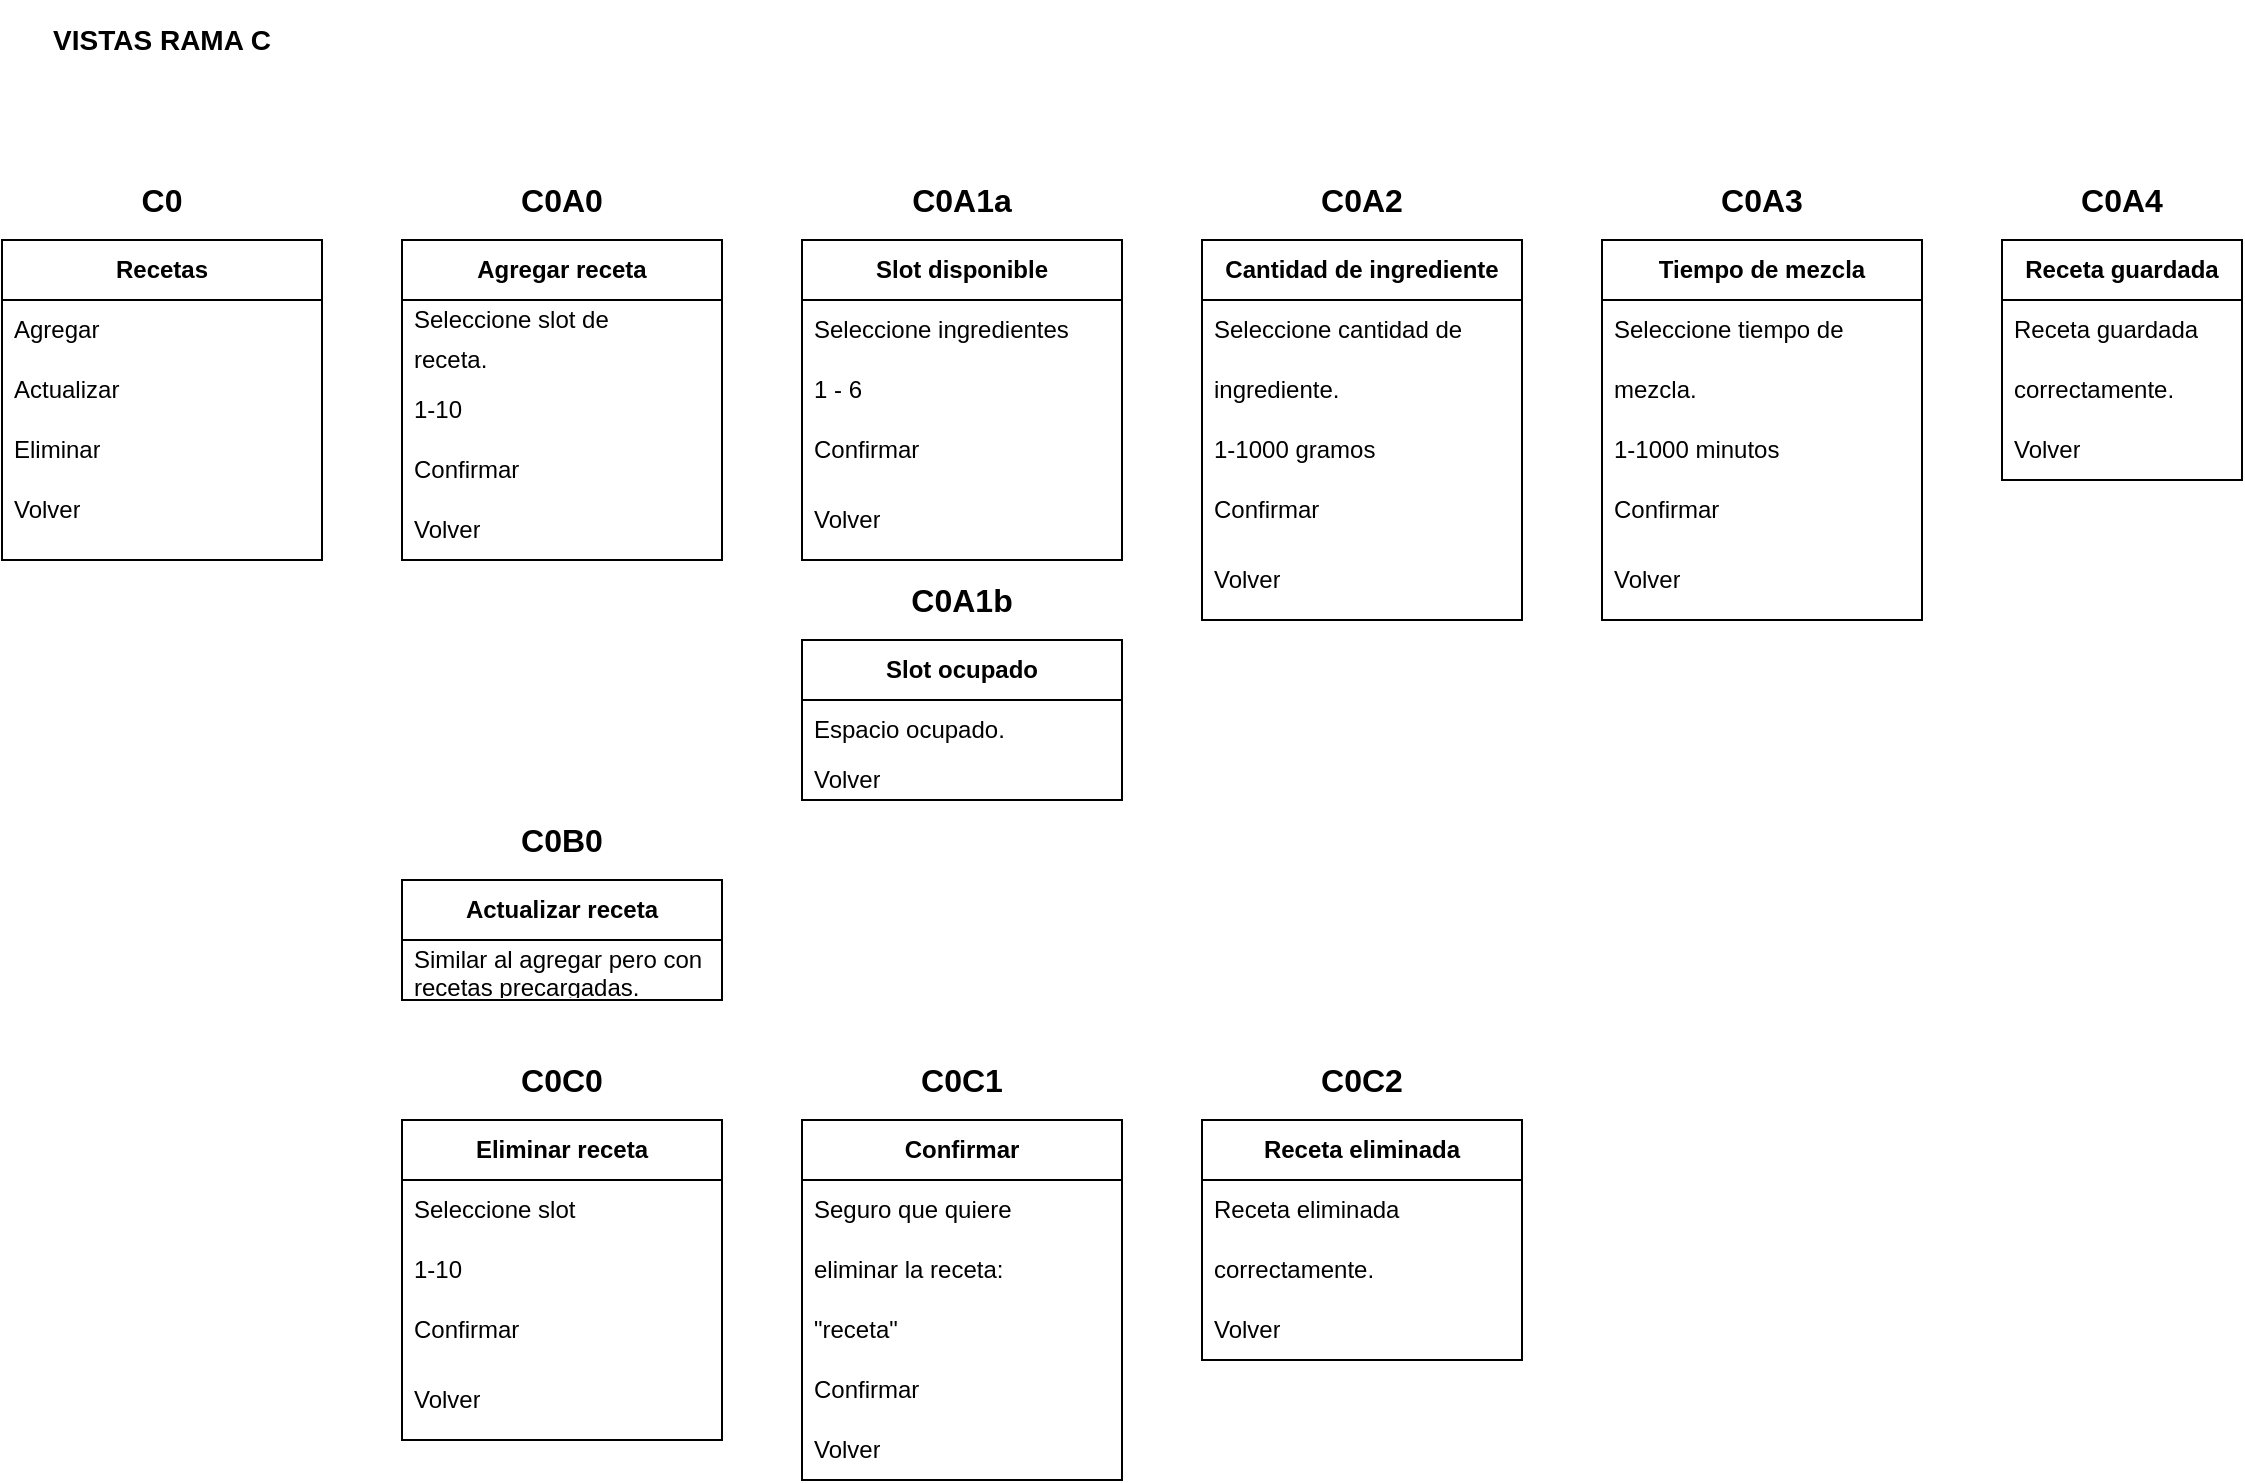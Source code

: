 <mxfile version="21.2.1" type="device">
  <diagram name="Página-1" id="XUgmTVgKuHzDZz0q4thV">
    <mxGraphModel dx="1050" dy="629" grid="1" gridSize="10" guides="1" tooltips="1" connect="1" arrows="1" fold="1" page="1" pageScale="1" pageWidth="1169" pageHeight="1654" math="0" shadow="0">
      <root>
        <mxCell id="0" />
        <mxCell id="1" parent="0" />
        <mxCell id="JUYZndyc_UQ2DJuLQdWG-1" value="&lt;b&gt;Recetas&lt;/b&gt;" style="swimlane;fontStyle=0;childLayout=stackLayout;horizontal=1;startSize=30;horizontalStack=0;resizeParent=1;resizeParentMax=0;resizeLast=0;collapsible=1;marginBottom=0;whiteSpace=wrap;html=1;" vertex="1" parent="1">
          <mxGeometry x="40" y="160" width="160" height="160" as="geometry" />
        </mxCell>
        <mxCell id="JUYZndyc_UQ2DJuLQdWG-2" value="Agregar" style="text;strokeColor=none;fillColor=none;align=left;verticalAlign=middle;spacingLeft=4;spacingRight=4;overflow=hidden;points=[[0,0.5],[1,0.5]];portConstraint=eastwest;rotatable=0;whiteSpace=wrap;html=1;" vertex="1" parent="JUYZndyc_UQ2DJuLQdWG-1">
          <mxGeometry y="30" width="160" height="30" as="geometry" />
        </mxCell>
        <mxCell id="JUYZndyc_UQ2DJuLQdWG-3" value="Actualizar" style="text;strokeColor=none;fillColor=none;align=left;verticalAlign=middle;spacingLeft=4;spacingRight=4;overflow=hidden;points=[[0,0.5],[1,0.5]];portConstraint=eastwest;rotatable=0;whiteSpace=wrap;html=1;" vertex="1" parent="JUYZndyc_UQ2DJuLQdWG-1">
          <mxGeometry y="60" width="160" height="30" as="geometry" />
        </mxCell>
        <mxCell id="JUYZndyc_UQ2DJuLQdWG-4" value="Eliminar" style="text;strokeColor=none;fillColor=none;align=left;verticalAlign=middle;spacingLeft=4;spacingRight=4;overflow=hidden;points=[[0,0.5],[1,0.5]];portConstraint=eastwest;rotatable=0;whiteSpace=wrap;html=1;" vertex="1" parent="JUYZndyc_UQ2DJuLQdWG-1">
          <mxGeometry y="90" width="160" height="30" as="geometry" />
        </mxCell>
        <mxCell id="JUYZndyc_UQ2DJuLQdWG-6" value="Volver" style="text;strokeColor=none;fillColor=none;align=left;verticalAlign=middle;spacingLeft=4;spacingRight=4;overflow=hidden;points=[[0,0.5],[1,0.5]];portConstraint=eastwest;rotatable=0;whiteSpace=wrap;html=1;" vertex="1" parent="JUYZndyc_UQ2DJuLQdWG-1">
          <mxGeometry y="120" width="160" height="30" as="geometry" />
        </mxCell>
        <mxCell id="JUYZndyc_UQ2DJuLQdWG-15" style="text;strokeColor=none;fillColor=none;align=left;verticalAlign=middle;spacingLeft=4;spacingRight=4;overflow=hidden;points=[[0,0.5],[1,0.5]];portConstraint=eastwest;rotatable=0;whiteSpace=wrap;html=1;" vertex="1" parent="JUYZndyc_UQ2DJuLQdWG-1">
          <mxGeometry y="150" width="160" height="10" as="geometry" />
        </mxCell>
        <mxCell id="JUYZndyc_UQ2DJuLQdWG-5" value="&lt;b&gt;&lt;font style=&quot;font-size: 14px;&quot;&gt;VISTAS RAMA C&lt;/font&gt;&lt;/b&gt;" style="text;html=1;strokeColor=none;fillColor=none;align=center;verticalAlign=middle;whiteSpace=wrap;rounded=0;" vertex="1" parent="1">
          <mxGeometry x="40" y="40" width="160" height="40" as="geometry" />
        </mxCell>
        <mxCell id="JUYZndyc_UQ2DJuLQdWG-8" value="&lt;b&gt;Agregar receta&lt;/b&gt;" style="swimlane;fontStyle=0;childLayout=stackLayout;horizontal=1;startSize=30;horizontalStack=0;resizeParent=1;resizeParentMax=0;resizeLast=0;collapsible=1;marginBottom=0;whiteSpace=wrap;html=1;" vertex="1" parent="1">
          <mxGeometry x="240" y="160" width="160" height="160" as="geometry" />
        </mxCell>
        <mxCell id="JUYZndyc_UQ2DJuLQdWG-12" value="Seleccione slot de" style="text;strokeColor=none;fillColor=none;align=left;verticalAlign=middle;spacingLeft=4;spacingRight=4;overflow=hidden;points=[[0,0.5],[1,0.5]];portConstraint=eastwest;rotatable=0;whiteSpace=wrap;html=1;" vertex="1" parent="JUYZndyc_UQ2DJuLQdWG-8">
          <mxGeometry y="30" width="160" height="20" as="geometry" />
        </mxCell>
        <mxCell id="JUYZndyc_UQ2DJuLQdWG-46" value="receta." style="text;strokeColor=none;fillColor=none;align=left;verticalAlign=middle;spacingLeft=4;spacingRight=4;overflow=hidden;points=[[0,0.5],[1,0.5]];portConstraint=eastwest;rotatable=0;whiteSpace=wrap;html=1;" vertex="1" parent="JUYZndyc_UQ2DJuLQdWG-8">
          <mxGeometry y="50" width="160" height="20" as="geometry" />
        </mxCell>
        <mxCell id="JUYZndyc_UQ2DJuLQdWG-47" value="1-10" style="text;strokeColor=none;fillColor=none;align=left;verticalAlign=middle;spacingLeft=4;spacingRight=4;overflow=hidden;points=[[0,0.5],[1,0.5]];portConstraint=eastwest;rotatable=0;whiteSpace=wrap;html=1;" vertex="1" parent="JUYZndyc_UQ2DJuLQdWG-8">
          <mxGeometry y="70" width="160" height="30" as="geometry" />
        </mxCell>
        <mxCell id="JUYZndyc_UQ2DJuLQdWG-48" value="Confirmar" style="text;strokeColor=none;fillColor=none;align=left;verticalAlign=middle;spacingLeft=4;spacingRight=4;overflow=hidden;points=[[0,0.5],[1,0.5]];portConstraint=eastwest;rotatable=0;whiteSpace=wrap;html=1;" vertex="1" parent="JUYZndyc_UQ2DJuLQdWG-8">
          <mxGeometry y="100" width="160" height="30" as="geometry" />
        </mxCell>
        <mxCell id="JUYZndyc_UQ2DJuLQdWG-43" value="Volver" style="text;strokeColor=none;fillColor=none;align=left;verticalAlign=middle;spacingLeft=4;spacingRight=4;overflow=hidden;points=[[0,0.5],[1,0.5]];portConstraint=eastwest;rotatable=0;whiteSpace=wrap;html=1;" vertex="1" parent="JUYZndyc_UQ2DJuLQdWG-8">
          <mxGeometry y="130" width="160" height="30" as="geometry" />
        </mxCell>
        <mxCell id="JUYZndyc_UQ2DJuLQdWG-13" value="&lt;b&gt;Slot ocupado&lt;/b&gt;" style="swimlane;fontStyle=0;childLayout=stackLayout;horizontal=1;startSize=30;horizontalStack=0;resizeParent=1;resizeParentMax=0;resizeLast=0;collapsible=1;marginBottom=0;whiteSpace=wrap;html=1;" vertex="1" parent="1">
          <mxGeometry x="440" y="360" width="160" height="80" as="geometry" />
        </mxCell>
        <mxCell id="JUYZndyc_UQ2DJuLQdWG-38" value="Espacio ocupado." style="text;strokeColor=none;fillColor=none;align=left;verticalAlign=middle;spacingLeft=4;spacingRight=4;overflow=hidden;points=[[0,0.5],[1,0.5]];portConstraint=eastwest;rotatable=0;whiteSpace=wrap;html=1;" vertex="1" parent="JUYZndyc_UQ2DJuLQdWG-13">
          <mxGeometry y="30" width="160" height="30" as="geometry" />
        </mxCell>
        <mxCell id="JUYZndyc_UQ2DJuLQdWG-14" value="Volver" style="text;strokeColor=none;fillColor=none;align=left;verticalAlign=middle;spacingLeft=4;spacingRight=4;overflow=hidden;points=[[0,0.5],[1,0.5]];portConstraint=eastwest;rotatable=0;whiteSpace=wrap;html=1;" vertex="1" parent="JUYZndyc_UQ2DJuLQdWG-13">
          <mxGeometry y="60" width="160" height="20" as="geometry" />
        </mxCell>
        <mxCell id="JUYZndyc_UQ2DJuLQdWG-23" value="&lt;span style=&quot;font-size: 16px;&quot;&gt;&lt;b&gt;C0&lt;/b&gt;&lt;/span&gt;" style="text;html=1;strokeColor=none;fillColor=none;align=center;verticalAlign=middle;whiteSpace=wrap;rounded=0;" vertex="1" parent="1">
          <mxGeometry x="80" y="120" width="80" height="40" as="geometry" />
        </mxCell>
        <mxCell id="JUYZndyc_UQ2DJuLQdWG-24" value="&lt;font style=&quot;font-size: 16px;&quot;&gt;&lt;b&gt;C0A0&lt;/b&gt;&lt;/font&gt;" style="text;html=1;strokeColor=none;fillColor=none;align=center;verticalAlign=middle;whiteSpace=wrap;rounded=0;" vertex="1" parent="1">
          <mxGeometry x="280" y="120" width="80" height="40" as="geometry" />
        </mxCell>
        <mxCell id="JUYZndyc_UQ2DJuLQdWG-25" value="&lt;font style=&quot;font-size: 16px;&quot;&gt;&lt;b&gt;C0A1b&lt;/b&gt;&lt;/font&gt;" style="text;html=1;strokeColor=none;fillColor=none;align=center;verticalAlign=middle;whiteSpace=wrap;rounded=0;" vertex="1" parent="1">
          <mxGeometry x="480" y="320" width="80" height="40" as="geometry" />
        </mxCell>
        <mxCell id="JUYZndyc_UQ2DJuLQdWG-51" value="&lt;b&gt;Slot disponible&lt;/b&gt;" style="swimlane;fontStyle=0;childLayout=stackLayout;horizontal=1;startSize=30;horizontalStack=0;resizeParent=1;resizeParentMax=0;resizeLast=0;collapsible=1;marginBottom=0;whiteSpace=wrap;html=1;" vertex="1" parent="1">
          <mxGeometry x="440" y="160" width="160" height="160" as="geometry" />
        </mxCell>
        <mxCell id="JUYZndyc_UQ2DJuLQdWG-52" value="Seleccione ingredientes" style="text;strokeColor=none;fillColor=none;align=left;verticalAlign=middle;spacingLeft=4;spacingRight=4;overflow=hidden;points=[[0,0.5],[1,0.5]];portConstraint=eastwest;rotatable=0;whiteSpace=wrap;html=1;" vertex="1" parent="JUYZndyc_UQ2DJuLQdWG-51">
          <mxGeometry y="30" width="160" height="30" as="geometry" />
        </mxCell>
        <mxCell id="JUYZndyc_UQ2DJuLQdWG-55" value="1 - 6" style="text;strokeColor=none;fillColor=none;align=left;verticalAlign=middle;spacingLeft=4;spacingRight=4;overflow=hidden;points=[[0,0.5],[1,0.5]];portConstraint=eastwest;rotatable=0;whiteSpace=wrap;html=1;" vertex="1" parent="JUYZndyc_UQ2DJuLQdWG-51">
          <mxGeometry y="60" width="160" height="30" as="geometry" />
        </mxCell>
        <mxCell id="JUYZndyc_UQ2DJuLQdWG-56" value="Confirmar" style="text;strokeColor=none;fillColor=none;align=left;verticalAlign=middle;spacingLeft=4;spacingRight=4;overflow=hidden;points=[[0,0.5],[1,0.5]];portConstraint=eastwest;rotatable=0;whiteSpace=wrap;html=1;" vertex="1" parent="JUYZndyc_UQ2DJuLQdWG-51">
          <mxGeometry y="90" width="160" height="30" as="geometry" />
        </mxCell>
        <mxCell id="JUYZndyc_UQ2DJuLQdWG-53" value="Volver" style="text;strokeColor=none;fillColor=none;align=left;verticalAlign=middle;spacingLeft=4;spacingRight=4;overflow=hidden;points=[[0,0.5],[1,0.5]];portConstraint=eastwest;rotatable=0;whiteSpace=wrap;html=1;" vertex="1" parent="JUYZndyc_UQ2DJuLQdWG-51">
          <mxGeometry y="120" width="160" height="40" as="geometry" />
        </mxCell>
        <mxCell id="JUYZndyc_UQ2DJuLQdWG-54" value="&lt;font style=&quot;font-size: 16px;&quot;&gt;&lt;b&gt;C0A1a&lt;/b&gt;&lt;/font&gt;" style="text;html=1;strokeColor=none;fillColor=none;align=center;verticalAlign=middle;whiteSpace=wrap;rounded=0;" vertex="1" parent="1">
          <mxGeometry x="480" y="120" width="80" height="40" as="geometry" />
        </mxCell>
        <mxCell id="JUYZndyc_UQ2DJuLQdWG-57" value="&lt;b&gt;Cantidad de ingrediente&lt;/b&gt;" style="swimlane;fontStyle=0;childLayout=stackLayout;horizontal=1;startSize=30;horizontalStack=0;resizeParent=1;resizeParentMax=0;resizeLast=0;collapsible=1;marginBottom=0;whiteSpace=wrap;html=1;" vertex="1" parent="1">
          <mxGeometry x="640" y="160" width="160" height="190" as="geometry" />
        </mxCell>
        <mxCell id="JUYZndyc_UQ2DJuLQdWG-58" value="Seleccione cantidad de" style="text;strokeColor=none;fillColor=none;align=left;verticalAlign=middle;spacingLeft=4;spacingRight=4;overflow=hidden;points=[[0,0.5],[1,0.5]];portConstraint=eastwest;rotatable=0;whiteSpace=wrap;html=1;" vertex="1" parent="JUYZndyc_UQ2DJuLQdWG-57">
          <mxGeometry y="30" width="160" height="30" as="geometry" />
        </mxCell>
        <mxCell id="JUYZndyc_UQ2DJuLQdWG-59" value="ingrediente." style="text;strokeColor=none;fillColor=none;align=left;verticalAlign=middle;spacingLeft=4;spacingRight=4;overflow=hidden;points=[[0,0.5],[1,0.5]];portConstraint=eastwest;rotatable=0;whiteSpace=wrap;html=1;" vertex="1" parent="JUYZndyc_UQ2DJuLQdWG-57">
          <mxGeometry y="60" width="160" height="30" as="geometry" />
        </mxCell>
        <mxCell id="JUYZndyc_UQ2DJuLQdWG-63" value="1-1000 gramos" style="text;strokeColor=none;fillColor=none;align=left;verticalAlign=middle;spacingLeft=4;spacingRight=4;overflow=hidden;points=[[0,0.5],[1,0.5]];portConstraint=eastwest;rotatable=0;whiteSpace=wrap;html=1;" vertex="1" parent="JUYZndyc_UQ2DJuLQdWG-57">
          <mxGeometry y="90" width="160" height="30" as="geometry" />
        </mxCell>
        <mxCell id="JUYZndyc_UQ2DJuLQdWG-60" value="Confirmar" style="text;strokeColor=none;fillColor=none;align=left;verticalAlign=middle;spacingLeft=4;spacingRight=4;overflow=hidden;points=[[0,0.5],[1,0.5]];portConstraint=eastwest;rotatable=0;whiteSpace=wrap;html=1;" vertex="1" parent="JUYZndyc_UQ2DJuLQdWG-57">
          <mxGeometry y="120" width="160" height="30" as="geometry" />
        </mxCell>
        <mxCell id="JUYZndyc_UQ2DJuLQdWG-61" value="Volver" style="text;strokeColor=none;fillColor=none;align=left;verticalAlign=middle;spacingLeft=4;spacingRight=4;overflow=hidden;points=[[0,0.5],[1,0.5]];portConstraint=eastwest;rotatable=0;whiteSpace=wrap;html=1;" vertex="1" parent="JUYZndyc_UQ2DJuLQdWG-57">
          <mxGeometry y="150" width="160" height="40" as="geometry" />
        </mxCell>
        <mxCell id="JUYZndyc_UQ2DJuLQdWG-62" value="&lt;font style=&quot;font-size: 16px;&quot;&gt;&lt;b&gt;C0A2&lt;/b&gt;&lt;/font&gt;" style="text;html=1;strokeColor=none;fillColor=none;align=center;verticalAlign=middle;whiteSpace=wrap;rounded=0;" vertex="1" parent="1">
          <mxGeometry x="680" y="120" width="80" height="40" as="geometry" />
        </mxCell>
        <mxCell id="JUYZndyc_UQ2DJuLQdWG-64" value="&lt;b&gt;Tiempo de mezcla&lt;/b&gt;" style="swimlane;fontStyle=0;childLayout=stackLayout;horizontal=1;startSize=30;horizontalStack=0;resizeParent=1;resizeParentMax=0;resizeLast=0;collapsible=1;marginBottom=0;whiteSpace=wrap;html=1;" vertex="1" parent="1">
          <mxGeometry x="840" y="160" width="160" height="190" as="geometry" />
        </mxCell>
        <mxCell id="JUYZndyc_UQ2DJuLQdWG-65" value="Seleccione tiempo de" style="text;strokeColor=none;fillColor=none;align=left;verticalAlign=middle;spacingLeft=4;spacingRight=4;overflow=hidden;points=[[0,0.5],[1,0.5]];portConstraint=eastwest;rotatable=0;whiteSpace=wrap;html=1;" vertex="1" parent="JUYZndyc_UQ2DJuLQdWG-64">
          <mxGeometry y="30" width="160" height="30" as="geometry" />
        </mxCell>
        <mxCell id="JUYZndyc_UQ2DJuLQdWG-66" value="mezcla." style="text;strokeColor=none;fillColor=none;align=left;verticalAlign=middle;spacingLeft=4;spacingRight=4;overflow=hidden;points=[[0,0.5],[1,0.5]];portConstraint=eastwest;rotatable=0;whiteSpace=wrap;html=1;" vertex="1" parent="JUYZndyc_UQ2DJuLQdWG-64">
          <mxGeometry y="60" width="160" height="30" as="geometry" />
        </mxCell>
        <mxCell id="JUYZndyc_UQ2DJuLQdWG-67" value="1-1000 minutos" style="text;strokeColor=none;fillColor=none;align=left;verticalAlign=middle;spacingLeft=4;spacingRight=4;overflow=hidden;points=[[0,0.5],[1,0.5]];portConstraint=eastwest;rotatable=0;whiteSpace=wrap;html=1;" vertex="1" parent="JUYZndyc_UQ2DJuLQdWG-64">
          <mxGeometry y="90" width="160" height="30" as="geometry" />
        </mxCell>
        <mxCell id="JUYZndyc_UQ2DJuLQdWG-68" value="Confirmar" style="text;strokeColor=none;fillColor=none;align=left;verticalAlign=middle;spacingLeft=4;spacingRight=4;overflow=hidden;points=[[0,0.5],[1,0.5]];portConstraint=eastwest;rotatable=0;whiteSpace=wrap;html=1;" vertex="1" parent="JUYZndyc_UQ2DJuLQdWG-64">
          <mxGeometry y="120" width="160" height="30" as="geometry" />
        </mxCell>
        <mxCell id="JUYZndyc_UQ2DJuLQdWG-69" value="Volver" style="text;strokeColor=none;fillColor=none;align=left;verticalAlign=middle;spacingLeft=4;spacingRight=4;overflow=hidden;points=[[0,0.5],[1,0.5]];portConstraint=eastwest;rotatable=0;whiteSpace=wrap;html=1;" vertex="1" parent="JUYZndyc_UQ2DJuLQdWG-64">
          <mxGeometry y="150" width="160" height="40" as="geometry" />
        </mxCell>
        <mxCell id="JUYZndyc_UQ2DJuLQdWG-70" value="&lt;font style=&quot;font-size: 16px;&quot;&gt;&lt;b&gt;C0A3&lt;/b&gt;&lt;/font&gt;" style="text;html=1;strokeColor=none;fillColor=none;align=center;verticalAlign=middle;whiteSpace=wrap;rounded=0;" vertex="1" parent="1">
          <mxGeometry x="880" y="120" width="80" height="40" as="geometry" />
        </mxCell>
        <mxCell id="JUYZndyc_UQ2DJuLQdWG-71" value="&lt;b&gt;Receta guardada&lt;/b&gt;" style="swimlane;fontStyle=0;childLayout=stackLayout;horizontal=1;startSize=30;horizontalStack=0;resizeParent=1;resizeParentMax=0;resizeLast=0;collapsible=1;marginBottom=0;whiteSpace=wrap;html=1;" vertex="1" parent="1">
          <mxGeometry x="1040" y="160" width="120" height="120" as="geometry" />
        </mxCell>
        <mxCell id="JUYZndyc_UQ2DJuLQdWG-72" value="Receta guardada" style="text;strokeColor=none;fillColor=none;align=left;verticalAlign=middle;spacingLeft=4;spacingRight=4;overflow=hidden;points=[[0,0.5],[1,0.5]];portConstraint=eastwest;rotatable=0;whiteSpace=wrap;html=1;" vertex="1" parent="JUYZndyc_UQ2DJuLQdWG-71">
          <mxGeometry y="30" width="120" height="30" as="geometry" />
        </mxCell>
        <mxCell id="JUYZndyc_UQ2DJuLQdWG-73" value="correctamente." style="text;strokeColor=none;fillColor=none;align=left;verticalAlign=middle;spacingLeft=4;spacingRight=4;overflow=hidden;points=[[0,0.5],[1,0.5]];portConstraint=eastwest;rotatable=0;whiteSpace=wrap;html=1;" vertex="1" parent="JUYZndyc_UQ2DJuLQdWG-71">
          <mxGeometry y="60" width="120" height="30" as="geometry" />
        </mxCell>
        <mxCell id="JUYZndyc_UQ2DJuLQdWG-74" value="Volver" style="text;strokeColor=none;fillColor=none;align=left;verticalAlign=middle;spacingLeft=4;spacingRight=4;overflow=hidden;points=[[0,0.5],[1,0.5]];portConstraint=eastwest;rotatable=0;whiteSpace=wrap;html=1;" vertex="1" parent="JUYZndyc_UQ2DJuLQdWG-71">
          <mxGeometry y="90" width="120" height="30" as="geometry" />
        </mxCell>
        <mxCell id="JUYZndyc_UQ2DJuLQdWG-77" value="&lt;font style=&quot;font-size: 16px;&quot;&gt;&lt;b&gt;C0A4&lt;/b&gt;&lt;/font&gt;" style="text;html=1;strokeColor=none;fillColor=none;align=center;verticalAlign=middle;whiteSpace=wrap;rounded=0;" vertex="1" parent="1">
          <mxGeometry x="1060" y="120" width="80" height="40" as="geometry" />
        </mxCell>
        <mxCell id="JUYZndyc_UQ2DJuLQdWG-78" value="&lt;b&gt;Actualizar receta&lt;/b&gt;" style="swimlane;fontStyle=0;childLayout=stackLayout;horizontal=1;startSize=30;horizontalStack=0;resizeParent=1;resizeParentMax=0;resizeLast=0;collapsible=1;marginBottom=0;whiteSpace=wrap;html=1;" vertex="1" parent="1">
          <mxGeometry x="240" y="480" width="160" height="60" as="geometry" />
        </mxCell>
        <mxCell id="JUYZndyc_UQ2DJuLQdWG-79" value="Similar al agregar pero con recetas precargadas." style="text;strokeColor=none;fillColor=none;align=left;verticalAlign=middle;spacingLeft=4;spacingRight=4;overflow=hidden;points=[[0,0.5],[1,0.5]];portConstraint=eastwest;rotatable=0;whiteSpace=wrap;html=1;" vertex="1" parent="JUYZndyc_UQ2DJuLQdWG-78">
          <mxGeometry y="30" width="160" height="30" as="geometry" />
        </mxCell>
        <mxCell id="JUYZndyc_UQ2DJuLQdWG-81" value="&lt;font style=&quot;font-size: 16px;&quot;&gt;&lt;b&gt;C0B0&lt;/b&gt;&lt;/font&gt;" style="text;html=1;strokeColor=none;fillColor=none;align=center;verticalAlign=middle;whiteSpace=wrap;rounded=0;" vertex="1" parent="1">
          <mxGeometry x="280" y="440" width="80" height="40" as="geometry" />
        </mxCell>
        <mxCell id="JUYZndyc_UQ2DJuLQdWG-82" value="&lt;b&gt;Eliminar receta&lt;/b&gt;" style="swimlane;fontStyle=0;childLayout=stackLayout;horizontal=1;startSize=30;horizontalStack=0;resizeParent=1;resizeParentMax=0;resizeLast=0;collapsible=1;marginBottom=0;whiteSpace=wrap;html=1;" vertex="1" parent="1">
          <mxGeometry x="240" y="600" width="160" height="160" as="geometry" />
        </mxCell>
        <mxCell id="JUYZndyc_UQ2DJuLQdWG-83" value="Seleccione slot&amp;nbsp;" style="text;strokeColor=none;fillColor=none;align=left;verticalAlign=middle;spacingLeft=4;spacingRight=4;overflow=hidden;points=[[0,0.5],[1,0.5]];portConstraint=eastwest;rotatable=0;whiteSpace=wrap;html=1;" vertex="1" parent="JUYZndyc_UQ2DJuLQdWG-82">
          <mxGeometry y="30" width="160" height="30" as="geometry" />
        </mxCell>
        <mxCell id="JUYZndyc_UQ2DJuLQdWG-87" value="1-10" style="text;strokeColor=none;fillColor=none;align=left;verticalAlign=middle;spacingLeft=4;spacingRight=4;overflow=hidden;points=[[0,0.5],[1,0.5]];portConstraint=eastwest;rotatable=0;whiteSpace=wrap;html=1;" vertex="1" parent="JUYZndyc_UQ2DJuLQdWG-82">
          <mxGeometry y="60" width="160" height="30" as="geometry" />
        </mxCell>
        <mxCell id="JUYZndyc_UQ2DJuLQdWG-86" value="Confirmar" style="text;strokeColor=none;fillColor=none;align=left;verticalAlign=middle;spacingLeft=4;spacingRight=4;overflow=hidden;points=[[0,0.5],[1,0.5]];portConstraint=eastwest;rotatable=0;whiteSpace=wrap;html=1;" vertex="1" parent="JUYZndyc_UQ2DJuLQdWG-82">
          <mxGeometry y="90" width="160" height="30" as="geometry" />
        </mxCell>
        <mxCell id="JUYZndyc_UQ2DJuLQdWG-85" value="Volver" style="text;strokeColor=none;fillColor=none;align=left;verticalAlign=middle;spacingLeft=4;spacingRight=4;overflow=hidden;points=[[0,0.5],[1,0.5]];portConstraint=eastwest;rotatable=0;whiteSpace=wrap;html=1;" vertex="1" parent="JUYZndyc_UQ2DJuLQdWG-82">
          <mxGeometry y="120" width="160" height="40" as="geometry" />
        </mxCell>
        <mxCell id="JUYZndyc_UQ2DJuLQdWG-84" value="&lt;font style=&quot;font-size: 16px;&quot;&gt;&lt;b&gt;C0C0&lt;/b&gt;&lt;/font&gt;" style="text;html=1;strokeColor=none;fillColor=none;align=center;verticalAlign=middle;whiteSpace=wrap;rounded=0;" vertex="1" parent="1">
          <mxGeometry x="280" y="560" width="80" height="40" as="geometry" />
        </mxCell>
        <mxCell id="JUYZndyc_UQ2DJuLQdWG-88" value="&lt;b&gt;Confirmar&lt;/b&gt;" style="swimlane;fontStyle=0;childLayout=stackLayout;horizontal=1;startSize=30;horizontalStack=0;resizeParent=1;resizeParentMax=0;resizeLast=0;collapsible=1;marginBottom=0;whiteSpace=wrap;html=1;" vertex="1" parent="1">
          <mxGeometry x="440" y="600" width="160" height="180" as="geometry" />
        </mxCell>
        <mxCell id="JUYZndyc_UQ2DJuLQdWG-89" value="Seguro que quiere" style="text;strokeColor=none;fillColor=none;align=left;verticalAlign=middle;spacingLeft=4;spacingRight=4;overflow=hidden;points=[[0,0.5],[1,0.5]];portConstraint=eastwest;rotatable=0;whiteSpace=wrap;html=1;" vertex="1" parent="JUYZndyc_UQ2DJuLQdWG-88">
          <mxGeometry y="30" width="160" height="30" as="geometry" />
        </mxCell>
        <mxCell id="JUYZndyc_UQ2DJuLQdWG-90" value="eliminar la receta:" style="text;strokeColor=none;fillColor=none;align=left;verticalAlign=middle;spacingLeft=4;spacingRight=4;overflow=hidden;points=[[0,0.5],[1,0.5]];portConstraint=eastwest;rotatable=0;whiteSpace=wrap;html=1;" vertex="1" parent="JUYZndyc_UQ2DJuLQdWG-88">
          <mxGeometry y="60" width="160" height="30" as="geometry" />
        </mxCell>
        <mxCell id="JUYZndyc_UQ2DJuLQdWG-91" value="&quot;receta&quot;" style="text;strokeColor=none;fillColor=none;align=left;verticalAlign=middle;spacingLeft=4;spacingRight=4;overflow=hidden;points=[[0,0.5],[1,0.5]];portConstraint=eastwest;rotatable=0;whiteSpace=wrap;html=1;" vertex="1" parent="JUYZndyc_UQ2DJuLQdWG-88">
          <mxGeometry y="90" width="160" height="30" as="geometry" />
        </mxCell>
        <mxCell id="JUYZndyc_UQ2DJuLQdWG-94" value="Confirmar" style="text;strokeColor=none;fillColor=none;align=left;verticalAlign=middle;spacingLeft=4;spacingRight=4;overflow=hidden;points=[[0,0.5],[1,0.5]];portConstraint=eastwest;rotatable=0;whiteSpace=wrap;html=1;" vertex="1" parent="JUYZndyc_UQ2DJuLQdWG-88">
          <mxGeometry y="120" width="160" height="30" as="geometry" />
        </mxCell>
        <mxCell id="JUYZndyc_UQ2DJuLQdWG-92" value="Volver" style="text;strokeColor=none;fillColor=none;align=left;verticalAlign=middle;spacingLeft=4;spacingRight=4;overflow=hidden;points=[[0,0.5],[1,0.5]];portConstraint=eastwest;rotatable=0;whiteSpace=wrap;html=1;" vertex="1" parent="JUYZndyc_UQ2DJuLQdWG-88">
          <mxGeometry y="150" width="160" height="30" as="geometry" />
        </mxCell>
        <mxCell id="JUYZndyc_UQ2DJuLQdWG-93" value="&lt;font style=&quot;font-size: 16px;&quot;&gt;&lt;b&gt;C0C1&lt;/b&gt;&lt;/font&gt;" style="text;html=1;strokeColor=none;fillColor=none;align=center;verticalAlign=middle;whiteSpace=wrap;rounded=0;" vertex="1" parent="1">
          <mxGeometry x="480" y="560" width="80" height="40" as="geometry" />
        </mxCell>
        <mxCell id="JUYZndyc_UQ2DJuLQdWG-95" value="&lt;b&gt;Receta eliminada&lt;/b&gt;" style="swimlane;fontStyle=0;childLayout=stackLayout;horizontal=1;startSize=30;horizontalStack=0;resizeParent=1;resizeParentMax=0;resizeLast=0;collapsible=1;marginBottom=0;whiteSpace=wrap;html=1;" vertex="1" parent="1">
          <mxGeometry x="640" y="600" width="160" height="120" as="geometry" />
        </mxCell>
        <mxCell id="JUYZndyc_UQ2DJuLQdWG-96" value="Receta eliminada" style="text;strokeColor=none;fillColor=none;align=left;verticalAlign=middle;spacingLeft=4;spacingRight=4;overflow=hidden;points=[[0,0.5],[1,0.5]];portConstraint=eastwest;rotatable=0;whiteSpace=wrap;html=1;" vertex="1" parent="JUYZndyc_UQ2DJuLQdWG-95">
          <mxGeometry y="30" width="160" height="30" as="geometry" />
        </mxCell>
        <mxCell id="JUYZndyc_UQ2DJuLQdWG-97" value="correctamente." style="text;strokeColor=none;fillColor=none;align=left;verticalAlign=middle;spacingLeft=4;spacingRight=4;overflow=hidden;points=[[0,0.5],[1,0.5]];portConstraint=eastwest;rotatable=0;whiteSpace=wrap;html=1;" vertex="1" parent="JUYZndyc_UQ2DJuLQdWG-95">
          <mxGeometry y="60" width="160" height="30" as="geometry" />
        </mxCell>
        <mxCell id="JUYZndyc_UQ2DJuLQdWG-100" value="Volver" style="text;strokeColor=none;fillColor=none;align=left;verticalAlign=middle;spacingLeft=4;spacingRight=4;overflow=hidden;points=[[0,0.5],[1,0.5]];portConstraint=eastwest;rotatable=0;whiteSpace=wrap;html=1;" vertex="1" parent="JUYZndyc_UQ2DJuLQdWG-95">
          <mxGeometry y="90" width="160" height="30" as="geometry" />
        </mxCell>
        <mxCell id="JUYZndyc_UQ2DJuLQdWG-101" value="&lt;font style=&quot;font-size: 16px;&quot;&gt;&lt;b&gt;C0C2&lt;/b&gt;&lt;/font&gt;" style="text;html=1;strokeColor=none;fillColor=none;align=center;verticalAlign=middle;whiteSpace=wrap;rounded=0;" vertex="1" parent="1">
          <mxGeometry x="680" y="560" width="80" height="40" as="geometry" />
        </mxCell>
      </root>
    </mxGraphModel>
  </diagram>
</mxfile>
